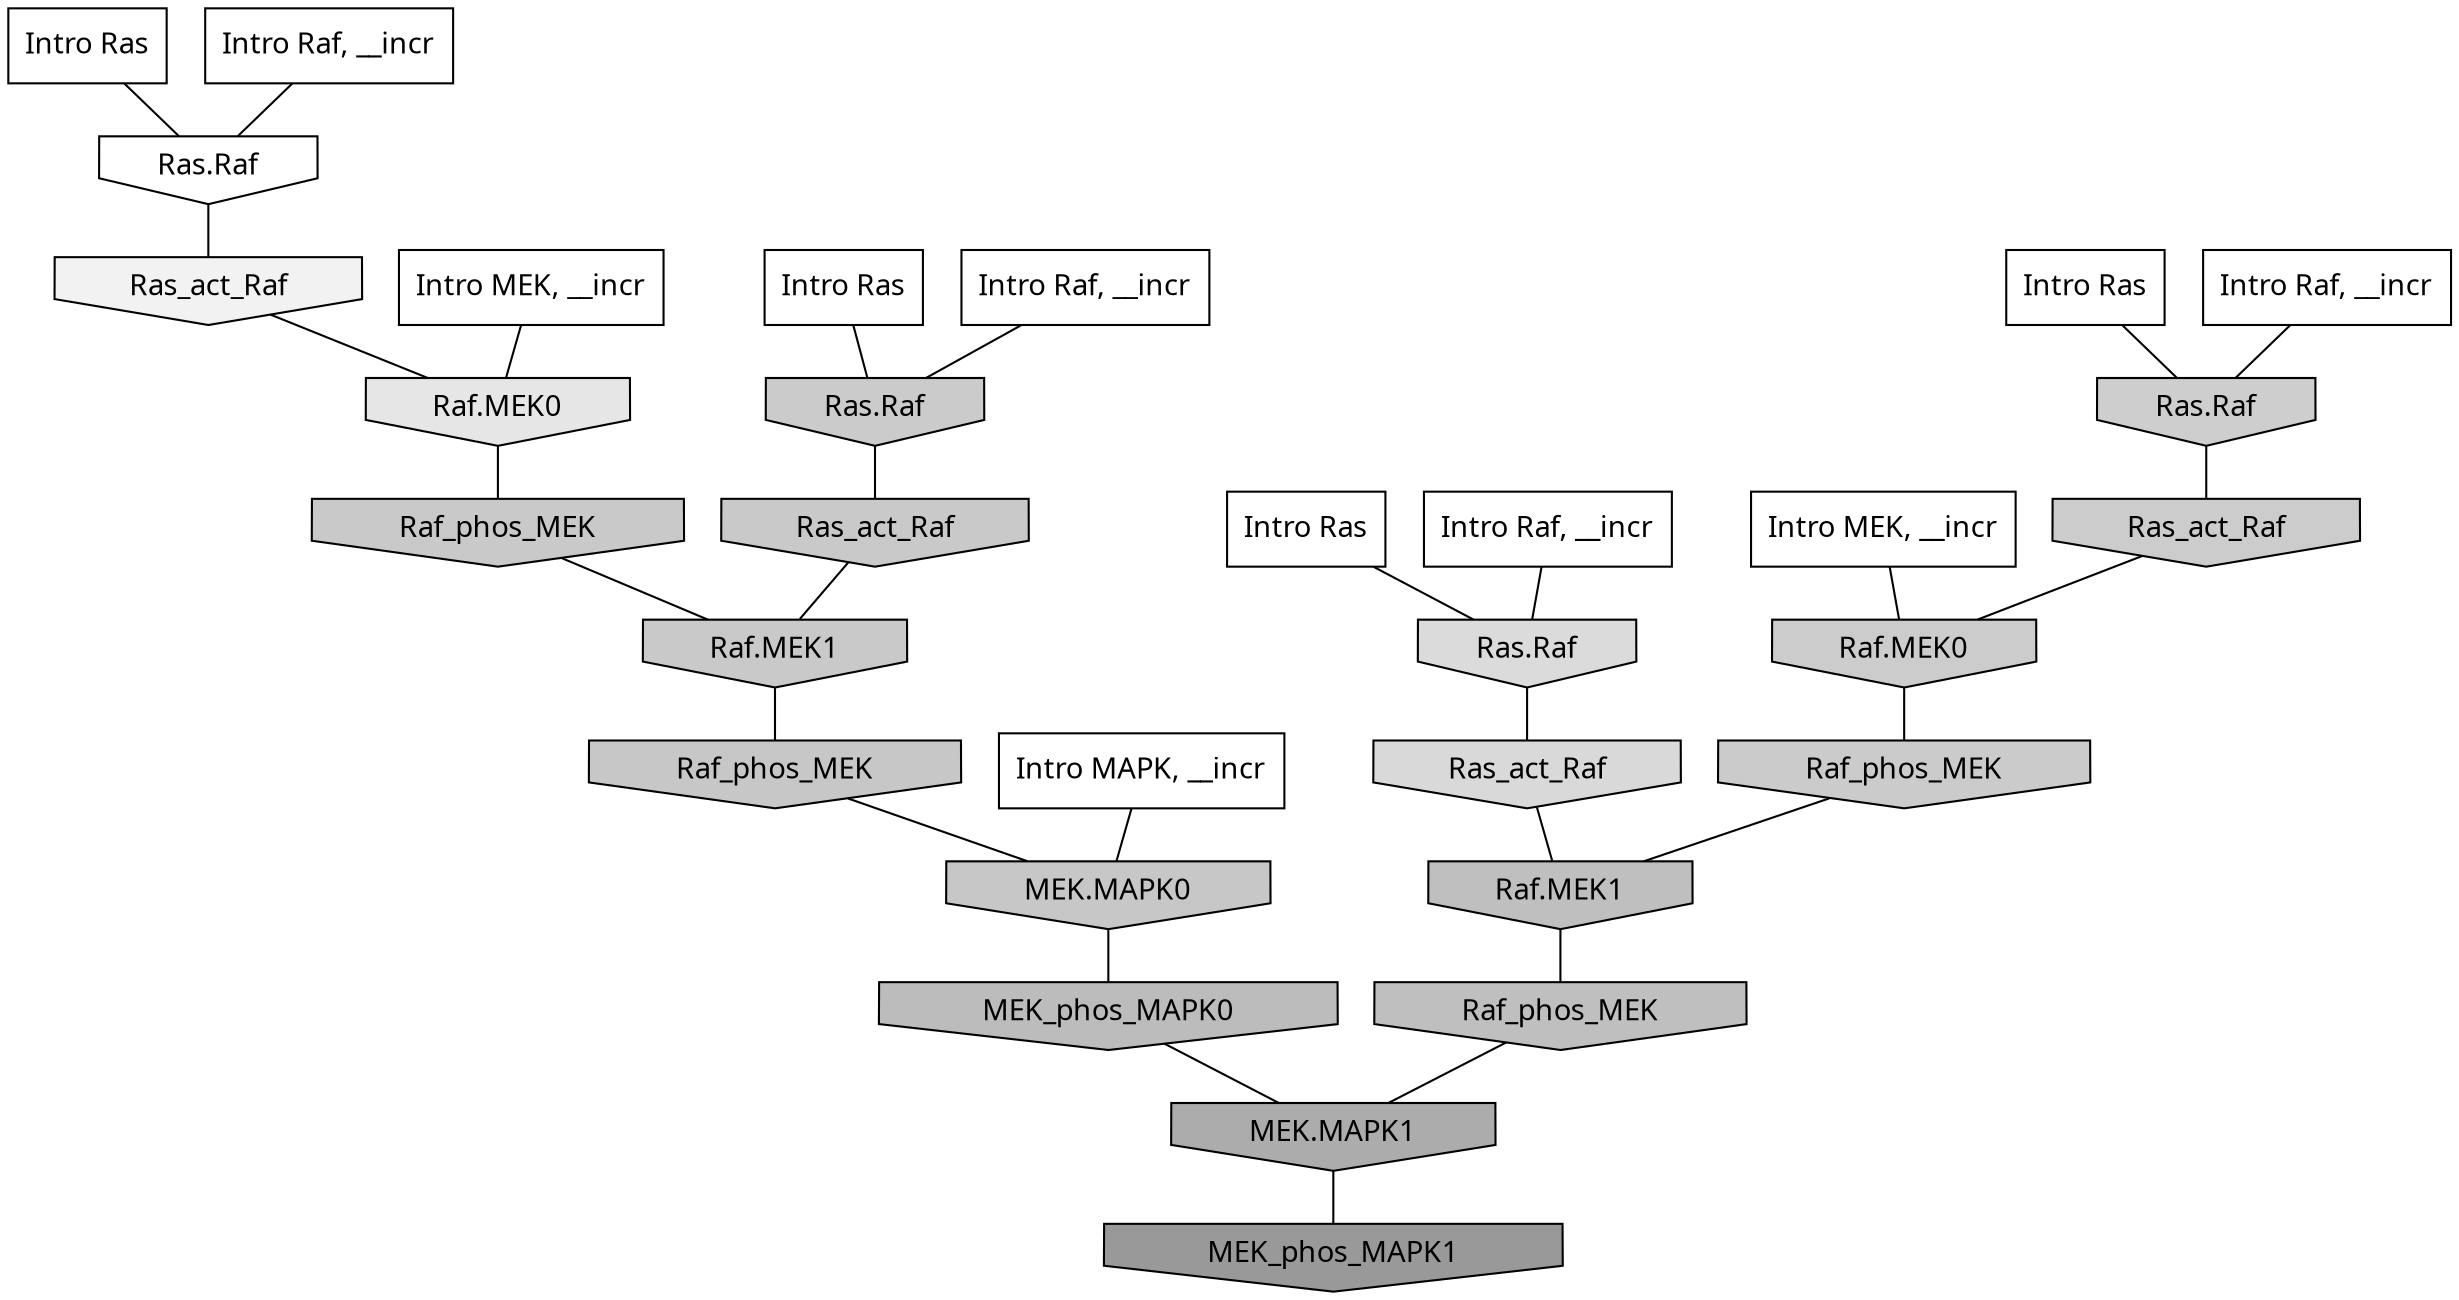 digraph G{
  rankdir="TB";
  ranksep=0.30;
  node [fontname="CMU Serif"];
  edge [fontname="CMU Serif"];
  
  17 [label="Intro Ras", shape=rectangle, style=filled, fillcolor="0.000 0.000 1.000"]
  
  35 [label="Intro Ras", shape=rectangle, style=filled, fillcolor="0.000 0.000 1.000"]
  
  79 [label="Intro Ras", shape=rectangle, style=filled, fillcolor="0.000 0.000 1.000"]
  
  86 [label="Intro Ras", shape=rectangle, style=filled, fillcolor="0.000 0.000 1.000"]
  
  367 [label="Intro Raf, __incr", shape=rectangle, style=filled, fillcolor="0.000 0.000 1.000"]
  
  388 [label="Intro Raf, __incr", shape=rectangle, style=filled, fillcolor="0.000 0.000 1.000"]
  
  651 [label="Intro Raf, __incr", shape=rectangle, style=filled, fillcolor="0.000 0.000 1.000"]
  
  774 [label="Intro Raf, __incr", shape=rectangle, style=filled, fillcolor="0.000 0.000 1.000"]
  
  1343 [label="Intro MEK, __incr", shape=rectangle, style=filled, fillcolor="0.000 0.000 1.000"]
  
  1732 [label="Intro MEK, __incr", shape=rectangle, style=filled, fillcolor="0.000 0.000 1.000"]
  
  2649 [label="Intro MAPK, __incr", shape=rectangle, style=filled, fillcolor="0.000 0.000 1.000"]
  
  3264 [label="Ras.Raf", shape=invhouse, style=filled, fillcolor="0.000 0.000 1.000"]
  
  3746 [label="Ras_act_Raf", shape=invhouse, style=filled, fillcolor="0.000 0.000 0.948"]
  
  4521 [label="Raf.MEK0", shape=invhouse, style=filled, fillcolor="0.000 0.000 0.899"]
  
  5269 [label="Ras.Raf", shape=invhouse, style=filled, fillcolor="0.000 0.000 0.857"]
  
  5430 [label="Ras_act_Raf", shape=invhouse, style=filled, fillcolor="0.000 0.000 0.850"]
  
  6325 [label="Ras.Raf", shape=invhouse, style=filled, fillcolor="0.000 0.000 0.806"]
  
  6564 [label="Ras_act_Raf", shape=invhouse, style=filled, fillcolor="0.000 0.000 0.797"]
  
  6566 [label="Raf.MEK0", shape=invhouse, style=filled, fillcolor="0.000 0.000 0.797"]
  
  6585 [label="Raf_phos_MEK", shape=invhouse, style=filled, fillcolor="0.000 0.000 0.796"]
  
  6626 [label="Ras.Raf", shape=invhouse, style=filled, fillcolor="0.000 0.000 0.795"]
  
  6793 [label="Raf_phos_MEK", shape=invhouse, style=filled, fillcolor="0.000 0.000 0.789"]
  
  6842 [label="Ras_act_Raf", shape=invhouse, style=filled, fillcolor="0.000 0.000 0.788"]
  
  6845 [label="Raf.MEK1", shape=invhouse, style=filled, fillcolor="0.000 0.000 0.787"]
  
  7168 [label="Raf_phos_MEK", shape=invhouse, style=filled, fillcolor="0.000 0.000 0.778"]
  
  7170 [label="MEK.MAPK0", shape=invhouse, style=filled, fillcolor="0.000 0.000 0.778"]
  
  8135 [label="Raf.MEK1", shape=invhouse, style=filled, fillcolor="0.000 0.000 0.750"]
  
  8235 [label="Raf_phos_MEK", shape=invhouse, style=filled, fillcolor="0.000 0.000 0.748"]
  
  8665 [label="MEK_phos_MAPK0", shape=invhouse, style=filled, fillcolor="0.000 0.000 0.735"]
  
  11765 [label="MEK.MAPK1", shape=invhouse, style=filled, fillcolor="0.000 0.000 0.673"]
  
  16530 [label="MEK_phos_MAPK1", shape=invhouse, style=filled, fillcolor="0.000 0.000 0.600"]
  
  
  11765 -> 16530 [dir=none, color="0.000 0.000 0.000"] 
  8665 -> 11765 [dir=none, color="0.000 0.000 0.000"] 
  8235 -> 11765 [dir=none, color="0.000 0.000 0.000"] 
  8135 -> 8235 [dir=none, color="0.000 0.000 0.000"] 
  7170 -> 8665 [dir=none, color="0.000 0.000 0.000"] 
  7168 -> 7170 [dir=none, color="0.000 0.000 0.000"] 
  6845 -> 7168 [dir=none, color="0.000 0.000 0.000"] 
  6842 -> 6845 [dir=none, color="0.000 0.000 0.000"] 
  6793 -> 6845 [dir=none, color="0.000 0.000 0.000"] 
  6626 -> 6842 [dir=none, color="0.000 0.000 0.000"] 
  6585 -> 8135 [dir=none, color="0.000 0.000 0.000"] 
  6566 -> 6585 [dir=none, color="0.000 0.000 0.000"] 
  6564 -> 6566 [dir=none, color="0.000 0.000 0.000"] 
  6325 -> 6564 [dir=none, color="0.000 0.000 0.000"] 
  5430 -> 8135 [dir=none, color="0.000 0.000 0.000"] 
  5269 -> 5430 [dir=none, color="0.000 0.000 0.000"] 
  4521 -> 6793 [dir=none, color="0.000 0.000 0.000"] 
  3746 -> 4521 [dir=none, color="0.000 0.000 0.000"] 
  3264 -> 3746 [dir=none, color="0.000 0.000 0.000"] 
  2649 -> 7170 [dir=none, color="0.000 0.000 0.000"] 
  1732 -> 4521 [dir=none, color="0.000 0.000 0.000"] 
  1343 -> 6566 [dir=none, color="0.000 0.000 0.000"] 
  774 -> 6325 [dir=none, color="0.000 0.000 0.000"] 
  651 -> 3264 [dir=none, color="0.000 0.000 0.000"] 
  388 -> 5269 [dir=none, color="0.000 0.000 0.000"] 
  367 -> 6626 [dir=none, color="0.000 0.000 0.000"] 
  86 -> 5269 [dir=none, color="0.000 0.000 0.000"] 
  79 -> 6626 [dir=none, color="0.000 0.000 0.000"] 
  35 -> 6325 [dir=none, color="0.000 0.000 0.000"] 
  17 -> 3264 [dir=none, color="0.000 0.000 0.000"] 
  
  }

